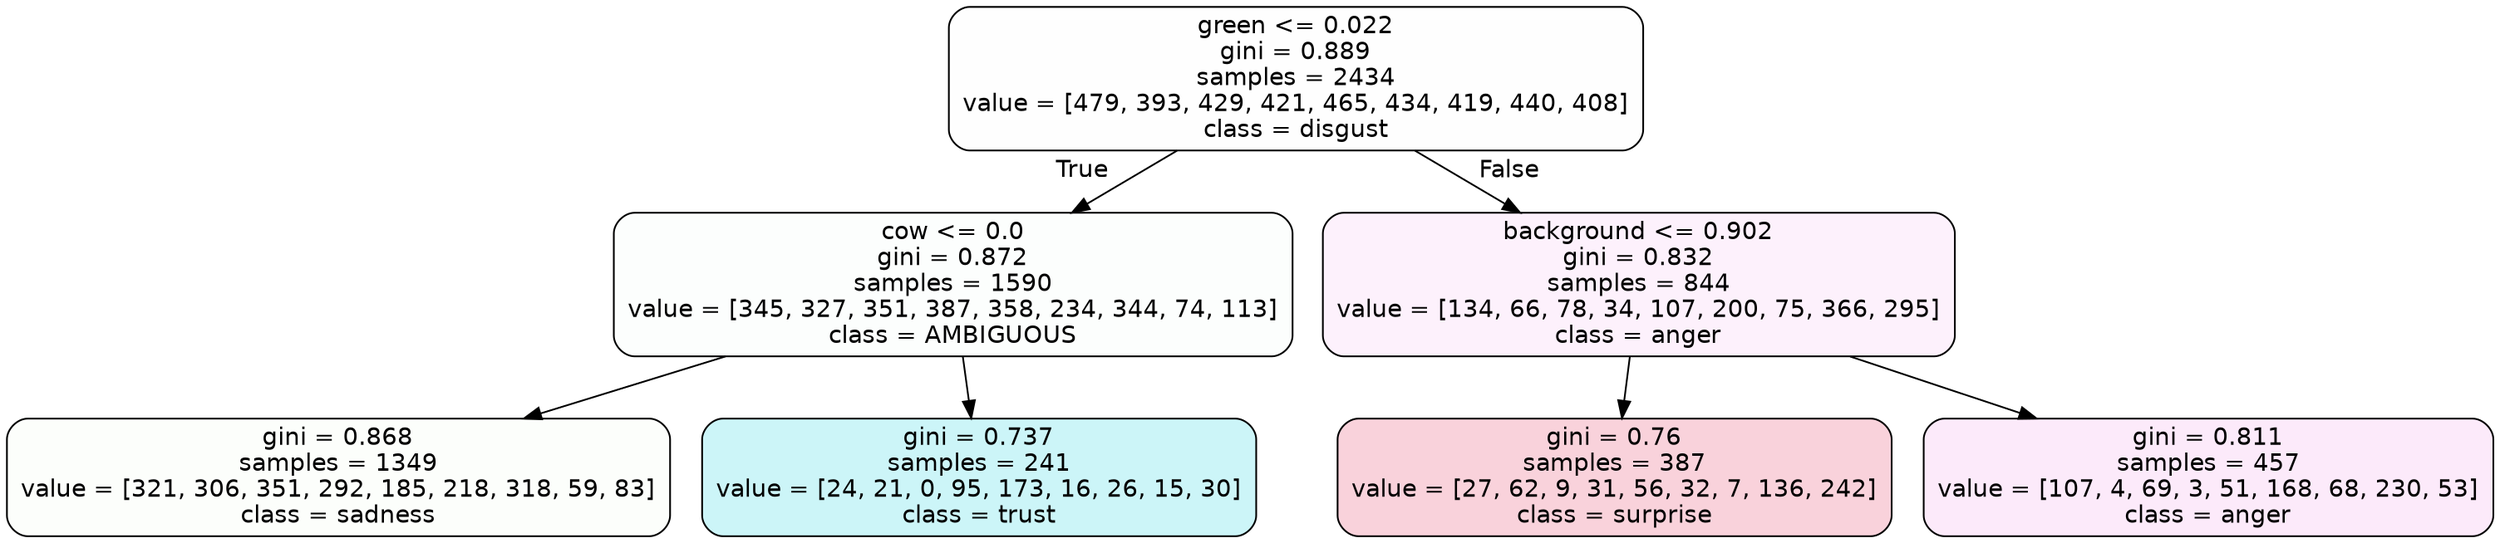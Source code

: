 digraph Tree {
node [shape=box, style="filled, rounded", color="black", fontname=helvetica] ;
edge [fontname=helvetica] ;
0 [label="green <= 0.022\ngini = 0.889\nsamples = 2434\nvalue = [479, 393, 429, 421, 465, 434, 419, 440, 408]\nclass = disgust", fillcolor="#e5813901"] ;
1 [label="cow <= 0.0\ngini = 0.872\nsamples = 1590\nvalue = [345, 327, 351, 387, 358, 234, 344, 74, 113]\nclass = AMBIGUOUS", fillcolor="#39e58103"] ;
0 -> 1 [labeldistance=2.5, labelangle=45, headlabel="True"] ;
2 [label="gini = 0.868\nsamples = 1349\nvalue = [321, 306, 351, 292, 185, 218, 318, 59, 83]\nclass = sadness", fillcolor="#64e53904"] ;
1 -> 2 ;
3 [label="gini = 0.737\nsamples = 241\nvalue = [24, 21, 0, 95, 173, 16, 26, 15, 30]\nclass = trust", fillcolor="#39d7e541"] ;
1 -> 3 ;
4 [label="background <= 0.902\ngini = 0.832\nsamples = 844\nvalue = [134, 66, 78, 34, 107, 200, 75, 366, 295]\nclass = anger", fillcolor="#e539d711"] ;
0 -> 4 [labeldistance=2.5, labelangle=-45, headlabel="False"] ;
5 [label="gini = 0.76\nsamples = 387\nvalue = [27, 62, 9, 31, 56, 32, 7, 136, 242]\nclass = surprise", fillcolor="#e539643a"] ;
4 -> 5 ;
6 [label="gini = 0.811\nsamples = 457\nvalue = [107, 4, 69, 3, 51, 168, 68, 230, 53]\nclass = anger", fillcolor="#e539d71b"] ;
4 -> 6 ;
}